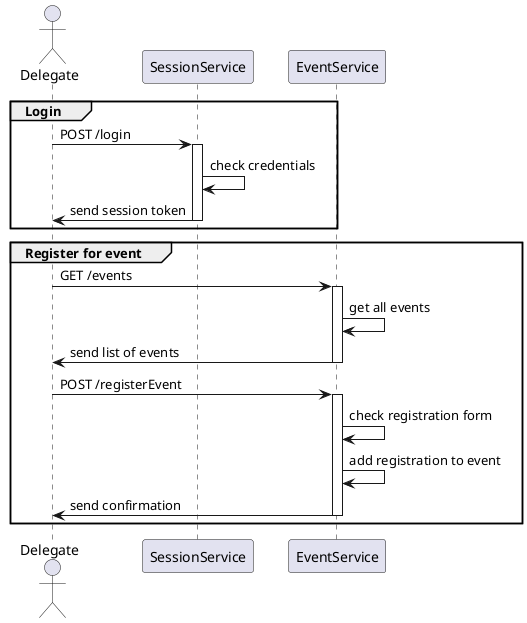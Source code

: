 @startuml DelegateRegistration

/'
This diagram shows the sequence of events when a new registration for an event is sent by a Delegate. We assume that there are two microservices,
SessionService and EventService, which are responsible for handling the requests. The Delegate sends a POST request to the SessionService to login.
The SessionService checks the credentials and sends a session token back to the Delegate. The Delegate then sends a GET request to the EventService
to get all events. The EventService sends a list of all events back to the Delegate. The Delegate then sends a POST request to the EventService to
register for an event. The EventService checks the registration form and adds the registration to the event. The EventService then sends a confirmation
back to the Delegate.

'/

actor Delegate
participant "SessionService" as SS
participant "EventService" as ES

group Login
Delegate -> SS: POST /login
activate SS
SS -> SS: check credentials
SS -> Delegate: send session token
deactivate SS
end

group Register for event
Delegate -> ES: GET /events
activate ES
ES -> ES: get all events
ES -> Delegate: send list of events
deactivate ES
Delegate -> ES: POST /registerEvent 
activate ES
ES -> ES: check registration form
ES -> ES: add registration to event
ES -> Delegate: send confirmation
deactivate ES
end

@enduml
